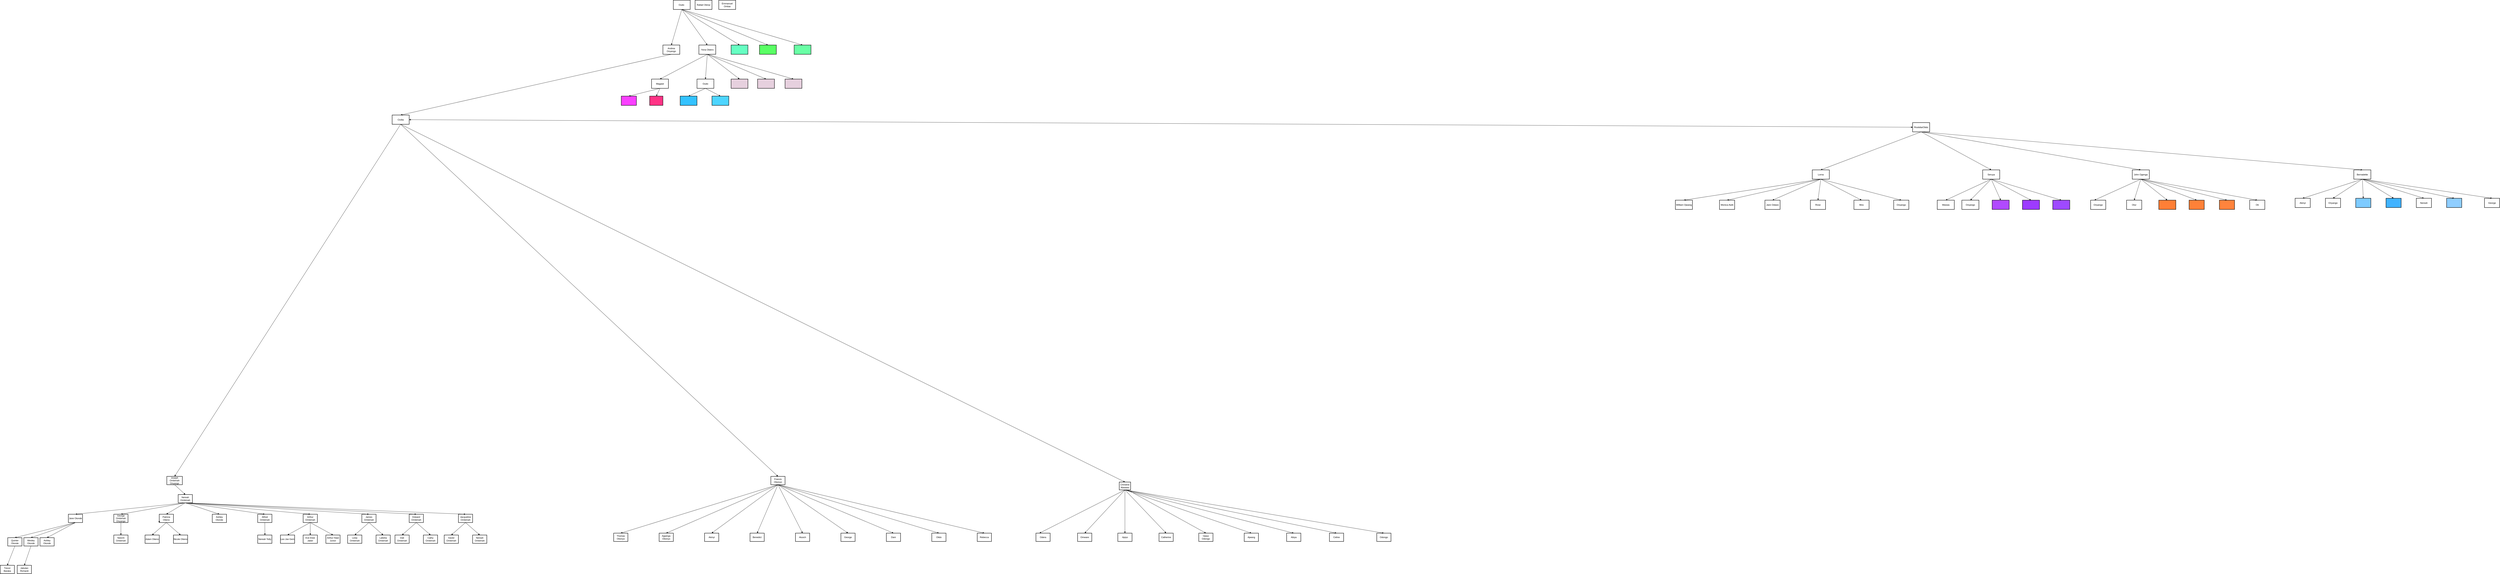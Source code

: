 <mxfile version="25.0.3">
  <diagram name="Page-1" id="JYdTF-gxQg0Iv9MPzBLV">
    <mxGraphModel dx="4251" dy="4984" grid="1" gridSize="10" guides="1" tooltips="1" connect="1" arrows="1" fold="1" page="1" pageScale="1" pageWidth="827" pageHeight="1169" math="0" shadow="0">
      <root>
        <mxCell id="0" />
        <mxCell id="1" parent="0" />
        <mxCell id="2" value="Andrea Onyango" style="whiteSpace=wrap;strokeWidth=2;" parent="1" vertex="1">
          <mxGeometry x="2420" y="-2150" width="89" height="49" as="geometry" />
        </mxCell>
        <mxCell id="3" value="Cicilia" style="whiteSpace=wrap;strokeWidth=2;" parent="1" vertex="1">
          <mxGeometry x="990" y="-1780" width="90" height="49" as="geometry" />
        </mxCell>
        <mxCell id="5" value="Joseph Ombimah Onyango" style="whiteSpace=wrap;strokeWidth=2;" parent="1" vertex="1">
          <mxGeometry x="-200" y="130" width="82" height="44" as="geometry" />
        </mxCell>
        <mxCell id="6" value="Francis Obonyo" style="whiteSpace=wrap;strokeWidth=2;" parent="1" vertex="1">
          <mxGeometry x="2990" y="130" width="75" height="44" as="geometry" />
        </mxCell>
        <mxCell id="Kyfm_cYFZnKpqrGlaWJu-15" value="Christine Abwawo" style="whiteSpace=wrap;strokeWidth=2;" vertex="1" parent="1">
          <mxGeometry x="4830" y="160" width="60" height="41.5" as="geometry" />
        </mxCell>
        <mxCell id="Kyfm_cYFZnKpqrGlaWJu-17" value="" style="endArrow=classic;html=1;rounded=0;exitX=0.5;exitY=1;exitDx=0;exitDy=0;entryX=0.5;entryY=0;entryDx=0;entryDy=0;" edge="1" parent="1" source="3" target="6">
          <mxGeometry width="50" height="50" relative="1" as="geometry">
            <mxPoint x="360" y="260" as="sourcePoint" />
            <mxPoint x="340" y="370" as="targetPoint" />
          </mxGeometry>
        </mxCell>
        <mxCell id="Kyfm_cYFZnKpqrGlaWJu-19" value="" style="endArrow=classic;html=1;rounded=0;entryX=0.5;entryY=0;entryDx=0;entryDy=0;exitX=0.5;exitY=1;exitDx=0;exitDy=0;" edge="1" parent="1" source="3" target="Kyfm_cYFZnKpqrGlaWJu-15">
          <mxGeometry width="50" height="50" relative="1" as="geometry">
            <mxPoint x="190" y="160" as="sourcePoint" />
            <mxPoint x="410" y="210" as="targetPoint" />
          </mxGeometry>
        </mxCell>
        <mxCell id="Kyfm_cYFZnKpqrGlaWJu-20" value="" style="endArrow=classic;html=1;rounded=0;entryX=0.5;entryY=0;entryDx=0;entryDy=0;exitX=0.5;exitY=1;exitDx=0;exitDy=0;" edge="1" parent="1" source="3" target="5">
          <mxGeometry width="50" height="50" relative="1" as="geometry">
            <mxPoint x="190" y="90" as="sourcePoint" />
            <mxPoint x="240" y="220" as="targetPoint" />
          </mxGeometry>
        </mxCell>
        <mxCell id="Kyfm_cYFZnKpqrGlaWJu-21" value="" style="endArrow=classic;html=1;rounded=0;exitX=0.5;exitY=1;exitDx=0;exitDy=0;entryX=0.5;entryY=0;entryDx=0;entryDy=0;" edge="1" parent="1" source="5" target="Kyfm_cYFZnKpqrGlaWJu-22">
          <mxGeometry width="50" height="50" relative="1" as="geometry">
            <mxPoint x="360" y="260" as="sourcePoint" />
            <mxPoint x="49" y="310" as="targetPoint" />
          </mxGeometry>
        </mxCell>
        <mxCell id="Kyfm_cYFZnKpqrGlaWJu-22" value="Nereah Ombimah" style="whiteSpace=wrap;strokeWidth=2;" vertex="1" parent="1">
          <mxGeometry x="-140" y="226" width="75" height="44" as="geometry" />
        </mxCell>
        <mxCell id="Kyfm_cYFZnKpqrGlaWJu-26" value="Jane Otonde" style="whiteSpace=wrap;strokeWidth=2;" vertex="1" parent="1">
          <mxGeometry x="-720" y="330" width="75" height="44" as="geometry" />
        </mxCell>
        <mxCell id="Kyfm_cYFZnKpqrGlaWJu-27" value="George Ombimah Onyango" style="whiteSpace=wrap;strokeWidth=2;" vertex="1" parent="1">
          <mxGeometry x="-480" y="330" width="75" height="44" as="geometry" />
        </mxCell>
        <mxCell id="Kyfm_cYFZnKpqrGlaWJu-28" value="Patricia Otieno" style="whiteSpace=wrap;strokeWidth=2;" vertex="1" parent="1">
          <mxGeometry x="-240" y="330" width="75" height="44" as="geometry" />
        </mxCell>
        <mxCell id="Kyfm_cYFZnKpqrGlaWJu-30" value="Alfred Ombimah" style="whiteSpace=wrap;strokeWidth=2;" vertex="1" parent="1">
          <mxGeometry x="280" y="330" width="75" height="44" as="geometry" />
        </mxCell>
        <mxCell id="Kyfm_cYFZnKpqrGlaWJu-31" value="Arthur Ombimah" style="whiteSpace=wrap;strokeWidth=2;" vertex="1" parent="1">
          <mxGeometry x="520" y="330" width="75" height="44" as="geometry" />
        </mxCell>
        <mxCell id="Kyfm_cYFZnKpqrGlaWJu-32" value="James Ombimah" style="whiteSpace=wrap;strokeWidth=2;" vertex="1" parent="1">
          <mxGeometry x="830" y="330" width="75" height="44" as="geometry" />
        </mxCell>
        <mxCell id="Kyfm_cYFZnKpqrGlaWJu-33" value="Edward Ombimah" style="whiteSpace=wrap;strokeWidth=2;" vertex="1" parent="1">
          <mxGeometry x="1080" y="330" width="75" height="44" as="geometry" />
        </mxCell>
        <mxCell id="Kyfm_cYFZnKpqrGlaWJu-34" value="" style="endArrow=classic;html=1;rounded=0;exitX=0.5;exitY=1;exitDx=0;exitDy=0;entryX=0.5;entryY=0;entryDx=0;entryDy=0;" edge="1" parent="1" source="Kyfm_cYFZnKpqrGlaWJu-22" target="Kyfm_cYFZnKpqrGlaWJu-26">
          <mxGeometry width="50" height="50" relative="1" as="geometry">
            <mxPoint x="220" y="330" as="sourcePoint" />
            <mxPoint x="53" y="400" as="targetPoint" />
          </mxGeometry>
        </mxCell>
        <mxCell id="Kyfm_cYFZnKpqrGlaWJu-39" value="Jacqueline Ombimah" style="whiteSpace=wrap;strokeWidth=2;" vertex="1" parent="1">
          <mxGeometry x="1340" y="330" width="75" height="44" as="geometry" />
        </mxCell>
        <mxCell id="Kyfm_cYFZnKpqrGlaWJu-46" value="" style="endArrow=classic;html=1;rounded=0;exitX=0.5;exitY=1;exitDx=0;exitDy=0;entryX=0.5;entryY=0;entryDx=0;entryDy=0;" edge="1" parent="1" source="Kyfm_cYFZnKpqrGlaWJu-26" target="Kyfm_cYFZnKpqrGlaWJu-49">
          <mxGeometry width="50" height="50" relative="1" as="geometry">
            <mxPoint x="460" y="390" as="sourcePoint" />
            <mxPoint x="58" y="510" as="targetPoint" />
          </mxGeometry>
        </mxCell>
        <mxCell id="Kyfm_cYFZnKpqrGlaWJu-47" value="Ashley Otonde" style="whiteSpace=wrap;strokeWidth=2;" vertex="1" parent="1">
          <mxGeometry x="40" y="330" width="75" height="44" as="geometry" />
        </mxCell>
        <mxCell id="Kyfm_cYFZnKpqrGlaWJu-49" value="Ashley Otonde" style="whiteSpace=wrap;strokeWidth=2;" vertex="1" parent="1">
          <mxGeometry x="-870" y="454" width="75" height="44" as="geometry" />
        </mxCell>
        <mxCell id="Kyfm_cYFZnKpqrGlaWJu-50" value="Wesley Otonde" style="whiteSpace=wrap;strokeWidth=2;" vertex="1" parent="1">
          <mxGeometry x="-955" y="454" width="75" height="44" as="geometry" />
        </mxCell>
        <mxCell id="Kyfm_cYFZnKpqrGlaWJu-52" value="Jabulan&#xa;Richardi" style="whiteSpace=wrap;strokeWidth=2;" vertex="1" parent="1">
          <mxGeometry x="-990" y="600" width="75" height="44" as="geometry" />
        </mxCell>
        <mxCell id="Kyfm_cYFZnKpqrGlaWJu-53" value="" style="endArrow=classic;html=1;rounded=0;entryX=0.5;entryY=0;entryDx=0;entryDy=0;exitX=0.5;exitY=1;exitDx=0;exitDy=0;" edge="1" parent="1" source="Kyfm_cYFZnKpqrGlaWJu-50" target="Kyfm_cYFZnKpqrGlaWJu-52">
          <mxGeometry width="50" height="50" relative="1" as="geometry">
            <mxPoint x="149" y="650" as="sourcePoint" />
            <mxPoint x="199" y="600" as="targetPoint" />
          </mxGeometry>
        </mxCell>
        <mxCell id="Kyfm_cYFZnKpqrGlaWJu-56" value="Quinter Otonde" style="whiteSpace=wrap;strokeWidth=2;" vertex="1" parent="1">
          <mxGeometry x="-1040" y="454" width="75" height="44" as="geometry" />
        </mxCell>
        <mxCell id="Kyfm_cYFZnKpqrGlaWJu-59" value="" style="endArrow=classic;html=1;rounded=0;entryX=0.5;entryY=0;entryDx=0;entryDy=0;exitX=0.5;exitY=1;exitDx=0;exitDy=0;" edge="1" parent="1" source="Kyfm_cYFZnKpqrGlaWJu-22" target="Kyfm_cYFZnKpqrGlaWJu-27">
          <mxGeometry width="50" height="50" relative="1" as="geometry">
            <mxPoint x="-127.5" y="370" as="sourcePoint" />
            <mxPoint x="-77.5" y="320" as="targetPoint" />
          </mxGeometry>
        </mxCell>
        <mxCell id="Kyfm_cYFZnKpqrGlaWJu-61" value="" style="endArrow=classic;html=1;rounded=0;entryX=0.5;entryY=0;entryDx=0;entryDy=0;exitX=0.5;exitY=1;exitDx=0;exitDy=0;" edge="1" parent="1" source="Kyfm_cYFZnKpqrGlaWJu-22" target="Kyfm_cYFZnKpqrGlaWJu-28">
          <mxGeometry width="50" height="50" relative="1" as="geometry">
            <mxPoint x="-92" y="280" as="sourcePoint" />
            <mxPoint x="-122" y="450" as="targetPoint" />
          </mxGeometry>
        </mxCell>
        <mxCell id="Kyfm_cYFZnKpqrGlaWJu-65" value="" style="endArrow=classic;html=1;rounded=0;entryX=0.5;entryY=0;entryDx=0;entryDy=0;exitX=0.5;exitY=1;exitDx=0;exitDy=0;" edge="1" parent="1" source="Kyfm_cYFZnKpqrGlaWJu-22" target="Kyfm_cYFZnKpqrGlaWJu-31">
          <mxGeometry width="50" height="50" relative="1" as="geometry">
            <mxPoint x="-65" y="248" as="sourcePoint" />
            <mxPoint x="110" y="240" as="targetPoint" />
          </mxGeometry>
        </mxCell>
        <mxCell id="Kyfm_cYFZnKpqrGlaWJu-66" value="" style="endArrow=classic;html=1;rounded=0;entryX=0.5;entryY=0;entryDx=0;entryDy=0;exitX=0.5;exitY=1;exitDx=0;exitDy=0;" edge="1" parent="1" source="Kyfm_cYFZnKpqrGlaWJu-22" target="Kyfm_cYFZnKpqrGlaWJu-47">
          <mxGeometry width="50" height="50" relative="1" as="geometry">
            <mxPoint x="60" y="290" as="sourcePoint" />
            <mxPoint x="110" y="240" as="targetPoint" />
          </mxGeometry>
        </mxCell>
        <mxCell id="Kyfm_cYFZnKpqrGlaWJu-67" value="" style="endArrow=classic;html=1;rounded=0;entryX=0.5;entryY=0;entryDx=0;entryDy=0;exitX=0.5;exitY=1;exitDx=0;exitDy=0;" edge="1" parent="1" source="Kyfm_cYFZnKpqrGlaWJu-22" target="Kyfm_cYFZnKpqrGlaWJu-30">
          <mxGeometry width="50" height="50" relative="1" as="geometry">
            <mxPoint x="60" y="290" as="sourcePoint" />
            <mxPoint x="110" y="240" as="targetPoint" />
          </mxGeometry>
        </mxCell>
        <mxCell id="Kyfm_cYFZnKpqrGlaWJu-68" style="edgeStyle=orthogonalEdgeStyle;rounded=0;orthogonalLoop=1;jettySize=auto;html=1;exitX=0.25;exitY=1;exitDx=0;exitDy=0;entryX=0;entryY=0.75;entryDx=0;entryDy=0;" edge="1" parent="1" source="Kyfm_cYFZnKpqrGlaWJu-28" target="Kyfm_cYFZnKpqrGlaWJu-28">
          <mxGeometry relative="1" as="geometry" />
        </mxCell>
        <mxCell id="Kyfm_cYFZnKpqrGlaWJu-69" value="" style="endArrow=classic;html=1;rounded=0;entryX=0.5;entryY=0;entryDx=0;entryDy=0;exitX=0.5;exitY=1;exitDx=0;exitDy=0;" edge="1" parent="1" source="Kyfm_cYFZnKpqrGlaWJu-22" target="Kyfm_cYFZnKpqrGlaWJu-32">
          <mxGeometry width="50" height="50" relative="1" as="geometry">
            <mxPoint x="-92" y="280" as="sourcePoint" />
            <mxPoint x="568" y="340" as="targetPoint" />
          </mxGeometry>
        </mxCell>
        <mxCell id="Kyfm_cYFZnKpqrGlaWJu-70" value="" style="endArrow=classic;html=1;rounded=0;entryX=0.5;entryY=0;entryDx=0;entryDy=0;exitX=0.5;exitY=1;exitDx=0;exitDy=0;" edge="1" parent="1" source="Kyfm_cYFZnKpqrGlaWJu-22" target="Kyfm_cYFZnKpqrGlaWJu-33">
          <mxGeometry width="50" height="50" relative="1" as="geometry">
            <mxPoint x="690" y="400" as="sourcePoint" />
            <mxPoint x="740" y="350" as="targetPoint" />
          </mxGeometry>
        </mxCell>
        <mxCell id="Kyfm_cYFZnKpqrGlaWJu-71" value="" style="endArrow=classic;html=1;rounded=0;entryX=0.5;entryY=0;entryDx=0;entryDy=0;exitX=0.5;exitY=1;exitDx=0;exitDy=0;" edge="1" parent="1" source="Kyfm_cYFZnKpqrGlaWJu-22" target="Kyfm_cYFZnKpqrGlaWJu-39">
          <mxGeometry width="50" height="50" relative="1" as="geometry">
            <mxPoint x="-70" y="480" as="sourcePoint" />
            <mxPoint x="740" y="350" as="targetPoint" />
          </mxGeometry>
        </mxCell>
        <mxCell id="Kyfm_cYFZnKpqrGlaWJu-72" value="" style="endArrow=classic;html=1;rounded=0;exitX=0.5;exitY=1;exitDx=0;exitDy=0;entryX=0.5;entryY=0;entryDx=0;entryDy=0;" edge="1" parent="1" source="Kyfm_cYFZnKpqrGlaWJu-26" target="Kyfm_cYFZnKpqrGlaWJu-50">
          <mxGeometry width="50" height="50" relative="1" as="geometry">
            <mxPoint x="-460" y="620" as="sourcePoint" />
            <mxPoint x="-410" y="570" as="targetPoint" />
          </mxGeometry>
        </mxCell>
        <mxCell id="Kyfm_cYFZnKpqrGlaWJu-73" value="" style="endArrow=classic;html=1;rounded=0;exitX=0.5;exitY=1;exitDx=0;exitDy=0;entryX=0.5;entryY=0;entryDx=0;entryDy=0;" edge="1" parent="1" source="Kyfm_cYFZnKpqrGlaWJu-26" target="Kyfm_cYFZnKpqrGlaWJu-56">
          <mxGeometry width="50" height="50" relative="1" as="geometry">
            <mxPoint x="-460" y="620" as="sourcePoint" />
            <mxPoint x="-410" y="570" as="targetPoint" />
          </mxGeometry>
        </mxCell>
        <mxCell id="Kyfm_cYFZnKpqrGlaWJu-76" value="" style="endArrow=classic;html=1;rounded=0;exitX=0.5;exitY=1;exitDx=0;exitDy=0;entryX=0.5;entryY=0;entryDx=0;entryDy=0;" edge="1" parent="1" source="Kyfm_cYFZnKpqrGlaWJu-56" target="Kyfm_cYFZnKpqrGlaWJu-77">
          <mxGeometry width="50" height="50" relative="1" as="geometry">
            <mxPoint x="-1000" y="670" as="sourcePoint" />
            <mxPoint x="-1002" y="600" as="targetPoint" />
          </mxGeometry>
        </mxCell>
        <mxCell id="Kyfm_cYFZnKpqrGlaWJu-77" value="Trevor Baraka" style="whiteSpace=wrap;strokeWidth=2;" vertex="1" parent="1">
          <mxGeometry x="-1080" y="600" width="75" height="44" as="geometry" />
        </mxCell>
        <mxCell id="Kyfm_cYFZnKpqrGlaWJu-78" value="" style="endArrow=classic;html=1;rounded=0;exitX=0.5;exitY=1;exitDx=0;exitDy=0;entryX=0.5;entryY=0;entryDx=0;entryDy=0;" edge="1" parent="1" source="Kyfm_cYFZnKpqrGlaWJu-27" target="Kyfm_cYFZnKpqrGlaWJu-79">
          <mxGeometry width="50" height="50" relative="1" as="geometry">
            <mxPoint x="-450" y="620" as="sourcePoint" />
            <mxPoint x="-442" y="440" as="targetPoint" />
          </mxGeometry>
        </mxCell>
        <mxCell id="Kyfm_cYFZnKpqrGlaWJu-79" value="Neechi Ombimah" style="whiteSpace=wrap;strokeWidth=2;" vertex="1" parent="1">
          <mxGeometry x="-480" y="440" width="75" height="44" as="geometry" />
        </mxCell>
        <mxCell id="Kyfm_cYFZnKpqrGlaWJu-80" value="" style="endArrow=classic;html=1;rounded=0;entryX=0.5;entryY=0;entryDx=0;entryDy=0;exitX=0.5;exitY=1;exitDx=0;exitDy=0;" edge="1" parent="1" target="Kyfm_cYFZnKpqrGlaWJu-81" source="Kyfm_cYFZnKpqrGlaWJu-28">
          <mxGeometry width="50" height="50" relative="1" as="geometry">
            <mxPoint x="-200" y="400" as="sourcePoint" />
            <mxPoint x="-202" y="440" as="targetPoint" />
          </mxGeometry>
        </mxCell>
        <mxCell id="Kyfm_cYFZnKpqrGlaWJu-81" value="Adam Otieno" style="whiteSpace=wrap;strokeWidth=2;" vertex="1" parent="1">
          <mxGeometry x="-315" y="440" width="75" height="44" as="geometry" />
        </mxCell>
        <mxCell id="Kyfm_cYFZnKpqrGlaWJu-82" value="Nicole Otieno" style="whiteSpace=wrap;strokeWidth=2;" vertex="1" parent="1">
          <mxGeometry x="-165" y="440" width="75" height="44" as="geometry" />
        </mxCell>
        <mxCell id="Kyfm_cYFZnKpqrGlaWJu-83" value="" style="endArrow=classic;html=1;rounded=0;exitX=0.5;exitY=1;exitDx=0;exitDy=0;entryX=0.5;entryY=0;entryDx=0;entryDy=0;" edge="1" parent="1" source="Kyfm_cYFZnKpqrGlaWJu-28" target="Kyfm_cYFZnKpqrGlaWJu-82">
          <mxGeometry width="50" height="50" relative="1" as="geometry">
            <mxPoint x="-170" y="620" as="sourcePoint" />
            <mxPoint x="-120" y="570" as="targetPoint" />
          </mxGeometry>
        </mxCell>
        <mxCell id="Kyfm_cYFZnKpqrGlaWJu-84" value="" style="endArrow=classic;html=1;rounded=0;exitX=0.5;exitY=1;exitDx=0;exitDy=0;" edge="1" parent="1" source="Kyfm_cYFZnKpqrGlaWJu-30">
          <mxGeometry width="50" height="50" relative="1" as="geometry">
            <mxPoint x="260" y="620" as="sourcePoint" />
            <mxPoint x="318" y="440" as="targetPoint" />
          </mxGeometry>
        </mxCell>
        <mxCell id="Kyfm_cYFZnKpqrGlaWJu-85" value="Nereah Totty" style="whiteSpace=wrap;strokeWidth=2;" vertex="1" parent="1">
          <mxGeometry x="280" y="440" width="75" height="44" as="geometry" />
        </mxCell>
        <mxCell id="Kyfm_cYFZnKpqrGlaWJu-86" value="Leo Joe Gem" style="whiteSpace=wrap;strokeWidth=2;" vertex="1" parent="1">
          <mxGeometry x="400" y="440" width="75" height="44" as="geometry" />
        </mxCell>
        <mxCell id="Kyfm_cYFZnKpqrGlaWJu-87" value="Eve Elsie Jaber" style="whiteSpace=wrap;strokeWidth=2;" vertex="1" parent="1">
          <mxGeometry x="520" y="440" width="75" height="44" as="geometry" />
        </mxCell>
        <mxCell id="Kyfm_cYFZnKpqrGlaWJu-88" value="Arthur Hawi Junior" style="whiteSpace=wrap;strokeWidth=2;" vertex="1" parent="1">
          <mxGeometry x="640" y="440" width="75" height="44" as="geometry" />
        </mxCell>
        <mxCell id="Kyfm_cYFZnKpqrGlaWJu-89" value="" style="endArrow=classic;html=1;rounded=0;exitX=0.5;exitY=1;exitDx=0;exitDy=0;entryX=0.5;entryY=0;entryDx=0;entryDy=0;" edge="1" parent="1" source="Kyfm_cYFZnKpqrGlaWJu-31" target="Kyfm_cYFZnKpqrGlaWJu-86">
          <mxGeometry width="50" height="50" relative="1" as="geometry">
            <mxPoint x="280" y="620" as="sourcePoint" />
            <mxPoint x="330" y="570" as="targetPoint" />
          </mxGeometry>
        </mxCell>
        <mxCell id="Kyfm_cYFZnKpqrGlaWJu-90" value="" style="endArrow=classic;html=1;rounded=0;exitX=0.5;exitY=1;exitDx=0;exitDy=0;entryX=0.5;entryY=0;entryDx=0;entryDy=0;" edge="1" parent="1" source="Kyfm_cYFZnKpqrGlaWJu-31" target="Kyfm_cYFZnKpqrGlaWJu-87">
          <mxGeometry width="50" height="50" relative="1" as="geometry">
            <mxPoint x="290" y="630" as="sourcePoint" />
            <mxPoint x="340" y="580" as="targetPoint" />
          </mxGeometry>
        </mxCell>
        <mxCell id="Kyfm_cYFZnKpqrGlaWJu-91" value="" style="endArrow=classic;html=1;rounded=0;exitX=0.5;exitY=1;exitDx=0;exitDy=0;entryX=0.5;entryY=0;entryDx=0;entryDy=0;" edge="1" parent="1" source="Kyfm_cYFZnKpqrGlaWJu-31" target="Kyfm_cYFZnKpqrGlaWJu-88">
          <mxGeometry width="50" height="50" relative="1" as="geometry">
            <mxPoint x="300" y="640" as="sourcePoint" />
            <mxPoint x="350" y="590" as="targetPoint" />
          </mxGeometry>
        </mxCell>
        <mxCell id="Kyfm_cYFZnKpqrGlaWJu-92" value="" style="endArrow=classic;html=1;rounded=0;exitX=0.5;exitY=1;exitDx=0;exitDy=0;entryX=0.5;entryY=0;entryDx=0;entryDy=0;" edge="1" parent="1" source="Kyfm_cYFZnKpqrGlaWJu-32" target="Kyfm_cYFZnKpqrGlaWJu-93">
          <mxGeometry width="50" height="50" relative="1" as="geometry">
            <mxPoint x="730" y="620" as="sourcePoint" />
            <mxPoint x="868" y="440" as="targetPoint" />
          </mxGeometry>
        </mxCell>
        <mxCell id="Kyfm_cYFZnKpqrGlaWJu-93" value="Lesly Ombimah" style="whiteSpace=wrap;strokeWidth=2;" vertex="1" parent="1">
          <mxGeometry x="755" y="440" width="75" height="44" as="geometry" />
        </mxCell>
        <mxCell id="Kyfm_cYFZnKpqrGlaWJu-94" value="Latisha Ombimah" style="whiteSpace=wrap;strokeWidth=2;" vertex="1" parent="1">
          <mxGeometry x="905" y="440" width="75" height="44" as="geometry" />
        </mxCell>
        <mxCell id="Kyfm_cYFZnKpqrGlaWJu-95" value="" style="endArrow=classic;html=1;rounded=0;exitX=0.5;exitY=1;exitDx=0;exitDy=0;entryX=0.5;entryY=0;entryDx=0;entryDy=0;" edge="1" parent="1" source="Kyfm_cYFZnKpqrGlaWJu-32" target="Kyfm_cYFZnKpqrGlaWJu-94">
          <mxGeometry width="50" height="50" relative="1" as="geometry">
            <mxPoint x="878" y="384" as="sourcePoint" />
            <mxPoint x="803" y="450" as="targetPoint" />
          </mxGeometry>
        </mxCell>
        <mxCell id="Kyfm_cYFZnKpqrGlaWJu-96" value="" style="endArrow=classic;html=1;rounded=0;exitX=0.5;exitY=1;exitDx=0;exitDy=0;entryX=0.5;entryY=0;entryDx=0;entryDy=0;" edge="1" parent="1" source="Kyfm_cYFZnKpqrGlaWJu-33" target="Kyfm_cYFZnKpqrGlaWJu-98">
          <mxGeometry width="50" height="50" relative="1" as="geometry">
            <mxPoint x="940" y="620" as="sourcePoint" />
            <mxPoint x="1070" y="420" as="targetPoint" />
          </mxGeometry>
        </mxCell>
        <mxCell id="Kyfm_cYFZnKpqrGlaWJu-97" value="" style="endArrow=classic;html=1;rounded=0;exitX=0.5;exitY=1;exitDx=0;exitDy=0;entryX=0.5;entryY=0;entryDx=0;entryDy=0;" edge="1" parent="1" source="Kyfm_cYFZnKpqrGlaWJu-33" target="Kyfm_cYFZnKpqrGlaWJu-99">
          <mxGeometry width="50" height="50" relative="1" as="geometry">
            <mxPoint x="1128" y="384" as="sourcePoint" />
            <mxPoint x="1200" y="430" as="targetPoint" />
          </mxGeometry>
        </mxCell>
        <mxCell id="Kyfm_cYFZnKpqrGlaWJu-98" value="Dali Ombimah" style="whiteSpace=wrap;strokeWidth=2;" vertex="1" parent="1">
          <mxGeometry x="1005" y="440" width="75" height="44" as="geometry" />
        </mxCell>
        <mxCell id="Kyfm_cYFZnKpqrGlaWJu-99" value="Cathy Ombimah" style="whiteSpace=wrap;strokeWidth=2;" vertex="1" parent="1">
          <mxGeometry x="1155" y="440" width="75" height="44" as="geometry" />
        </mxCell>
        <mxCell id="Kyfm_cYFZnKpqrGlaWJu-100" value="Nereah Ombimah" style="whiteSpace=wrap;strokeWidth=2;" vertex="1" parent="1">
          <mxGeometry x="1415" y="440" width="75" height="44" as="geometry" />
        </mxCell>
        <mxCell id="Kyfm_cYFZnKpqrGlaWJu-101" value="Xavier Ombimah" style="whiteSpace=wrap;strokeWidth=2;" vertex="1" parent="1">
          <mxGeometry x="1265" y="440" width="75" height="44" as="geometry" />
        </mxCell>
        <mxCell id="Kyfm_cYFZnKpqrGlaWJu-102" value="" style="endArrow=classic;html=1;rounded=0;exitX=0.5;exitY=1;exitDx=0;exitDy=0;entryX=0.5;entryY=0;entryDx=0;entryDy=0;" edge="1" parent="1" source="Kyfm_cYFZnKpqrGlaWJu-39" target="Kyfm_cYFZnKpqrGlaWJu-101">
          <mxGeometry width="50" height="50" relative="1" as="geometry">
            <mxPoint x="940" y="620" as="sourcePoint" />
            <mxPoint x="990" y="570" as="targetPoint" />
          </mxGeometry>
        </mxCell>
        <mxCell id="Kyfm_cYFZnKpqrGlaWJu-103" value="" style="endArrow=classic;html=1;rounded=0;exitX=0.5;exitY=1;exitDx=0;exitDy=0;entryX=0.5;entryY=0;entryDx=0;entryDy=0;" edge="1" parent="1" source="Kyfm_cYFZnKpqrGlaWJu-39" target="Kyfm_cYFZnKpqrGlaWJu-100">
          <mxGeometry width="50" height="50" relative="1" as="geometry">
            <mxPoint x="940" y="620" as="sourcePoint" />
            <mxPoint x="990" y="570" as="targetPoint" />
          </mxGeometry>
        </mxCell>
        <mxCell id="Kyfm_cYFZnKpqrGlaWJu-104" value="Benedict" style="whiteSpace=wrap;strokeWidth=2;" vertex="1" parent="1">
          <mxGeometry x="2880" y="430" width="75" height="44" as="geometry" />
        </mxCell>
        <mxCell id="Kyfm_cYFZnKpqrGlaWJu-105" value="Akinyi" style="whiteSpace=wrap;strokeWidth=2;" vertex="1" parent="1">
          <mxGeometry x="2640" y="430" width="75" height="44" as="geometry" />
        </mxCell>
        <mxCell id="Kyfm_cYFZnKpqrGlaWJu-106" value="Thomas Obonyo" style="whiteSpace=wrap;strokeWidth=2;" vertex="1" parent="1">
          <mxGeometry x="2160" y="430" width="75" height="44" as="geometry" />
        </mxCell>
        <mxCell id="Kyfm_cYFZnKpqrGlaWJu-107" value="Aluoch" style="whiteSpace=wrap;strokeWidth=2;" vertex="1" parent="1">
          <mxGeometry x="3120" y="430" width="75" height="44" as="geometry" />
        </mxCell>
        <mxCell id="Kyfm_cYFZnKpqrGlaWJu-108" value="Agwings Obonyo" style="whiteSpace=wrap;strokeWidth=2;" vertex="1" parent="1">
          <mxGeometry x="2400" y="430" width="75" height="44" as="geometry" />
        </mxCell>
        <mxCell id="Kyfm_cYFZnKpqrGlaWJu-109" value="Dani" style="whiteSpace=wrap;strokeWidth=2;" vertex="1" parent="1">
          <mxGeometry x="3600" y="430" width="75" height="44" as="geometry" />
        </mxCell>
        <mxCell id="Kyfm_cYFZnKpqrGlaWJu-110" value="Olido" style="whiteSpace=wrap;strokeWidth=2;" vertex="1" parent="1">
          <mxGeometry x="3840" y="430" width="75" height="44" as="geometry" />
        </mxCell>
        <mxCell id="Kyfm_cYFZnKpqrGlaWJu-111" value="George" style="whiteSpace=wrap;strokeWidth=2;" vertex="1" parent="1">
          <mxGeometry x="3360" y="430" width="75" height="44" as="geometry" />
        </mxCell>
        <mxCell id="Kyfm_cYFZnKpqrGlaWJu-112" value="" style="endArrow=classic;html=1;rounded=0;exitX=0.5;exitY=1;exitDx=0;exitDy=0;entryX=0.5;entryY=0;entryDx=0;entryDy=0;" edge="1" parent="1" source="6" target="Kyfm_cYFZnKpqrGlaWJu-106">
          <mxGeometry width="50" height="50" relative="1" as="geometry">
            <mxPoint x="2200" y="180" as="sourcePoint" />
            <mxPoint x="2250" y="130" as="targetPoint" />
          </mxGeometry>
        </mxCell>
        <mxCell id="Kyfm_cYFZnKpqrGlaWJu-113" value="" style="endArrow=classic;html=1;rounded=0;exitX=0.5;exitY=1;exitDx=0;exitDy=0;entryX=0.5;entryY=0;entryDx=0;entryDy=0;" edge="1" parent="1" source="6" target="Kyfm_cYFZnKpqrGlaWJu-108">
          <mxGeometry width="50" height="50" relative="1" as="geometry">
            <mxPoint x="2200" y="180" as="sourcePoint" />
            <mxPoint x="2250" y="130" as="targetPoint" />
          </mxGeometry>
        </mxCell>
        <mxCell id="Kyfm_cYFZnKpqrGlaWJu-114" value="" style="endArrow=classic;html=1;rounded=0;exitX=0.5;exitY=1;exitDx=0;exitDy=0;entryX=0.5;entryY=0;entryDx=0;entryDy=0;" edge="1" parent="1" source="6" target="Kyfm_cYFZnKpqrGlaWJu-105">
          <mxGeometry width="50" height="50" relative="1" as="geometry">
            <mxPoint x="2200" y="180" as="sourcePoint" />
            <mxPoint x="2250" y="130" as="targetPoint" />
          </mxGeometry>
        </mxCell>
        <mxCell id="Kyfm_cYFZnKpqrGlaWJu-115" value="" style="endArrow=classic;html=1;rounded=0;exitX=0.5;exitY=1;exitDx=0;exitDy=0;entryX=0.5;entryY=0;entryDx=0;entryDy=0;" edge="1" parent="1" source="6" target="Kyfm_cYFZnKpqrGlaWJu-104">
          <mxGeometry width="50" height="50" relative="1" as="geometry">
            <mxPoint x="2200" y="180" as="sourcePoint" />
            <mxPoint x="3010" y="420" as="targetPoint" />
          </mxGeometry>
        </mxCell>
        <mxCell id="Kyfm_cYFZnKpqrGlaWJu-116" value="" style="endArrow=classic;html=1;rounded=0;exitX=0.5;exitY=1;exitDx=0;exitDy=0;entryX=0.5;entryY=0;entryDx=0;entryDy=0;" edge="1" parent="1" source="6" target="Kyfm_cYFZnKpqrGlaWJu-107">
          <mxGeometry width="50" height="50" relative="1" as="geometry">
            <mxPoint x="2200" y="180" as="sourcePoint" />
            <mxPoint x="2250" y="130" as="targetPoint" />
          </mxGeometry>
        </mxCell>
        <mxCell id="Kyfm_cYFZnKpqrGlaWJu-117" value="" style="endArrow=classic;html=1;rounded=0;exitX=0.5;exitY=1;exitDx=0;exitDy=0;entryX=0.5;entryY=0;entryDx=0;entryDy=0;" edge="1" parent="1" source="6" target="Kyfm_cYFZnKpqrGlaWJu-111">
          <mxGeometry width="50" height="50" relative="1" as="geometry">
            <mxPoint x="2200" y="180" as="sourcePoint" />
            <mxPoint x="2250" y="130" as="targetPoint" />
          </mxGeometry>
        </mxCell>
        <mxCell id="Kyfm_cYFZnKpqrGlaWJu-118" value="" style="endArrow=classic;html=1;rounded=0;exitX=0.5;exitY=1;exitDx=0;exitDy=0;entryX=0.5;entryY=0;entryDx=0;entryDy=0;" edge="1" parent="1" source="6" target="Kyfm_cYFZnKpqrGlaWJu-109">
          <mxGeometry width="50" height="50" relative="1" as="geometry">
            <mxPoint x="3080" y="180" as="sourcePoint" />
            <mxPoint x="3130" y="130" as="targetPoint" />
          </mxGeometry>
        </mxCell>
        <mxCell id="Kyfm_cYFZnKpqrGlaWJu-119" value="" style="endArrow=classic;html=1;rounded=0;exitX=0.5;exitY=1;exitDx=0;exitDy=0;entryX=0.5;entryY=0;entryDx=0;entryDy=0;" edge="1" parent="1" source="6" target="Kyfm_cYFZnKpqrGlaWJu-110">
          <mxGeometry width="50" height="50" relative="1" as="geometry">
            <mxPoint x="3080" y="180" as="sourcePoint" />
            <mxPoint x="3130" y="130" as="targetPoint" />
          </mxGeometry>
        </mxCell>
        <mxCell id="Kyfm_cYFZnKpqrGlaWJu-121" value="" style="endArrow=classic;html=1;rounded=0;exitX=0.5;exitY=1;exitDx=0;exitDy=0;entryX=0.5;entryY=0;entryDx=0;entryDy=0;" edge="1" parent="1" source="2" target="3">
          <mxGeometry width="50" height="50" relative="1" as="geometry">
            <mxPoint x="1550" y="290" as="sourcePoint" />
            <mxPoint x="1600" y="240" as="targetPoint" />
          </mxGeometry>
        </mxCell>
        <mxCell id="Kyfm_cYFZnKpqrGlaWJu-123" value="Roslidia/Olido" style="whiteSpace=wrap;strokeWidth=2;" vertex="1" parent="1">
          <mxGeometry x="9020" y="-1740" width="90" height="49" as="geometry" />
        </mxCell>
        <mxCell id="Kyfm_cYFZnKpqrGlaWJu-124" value="" style="endArrow=classic;startArrow=classic;html=1;rounded=0;entryX=0;entryY=0.5;entryDx=0;entryDy=0;exitX=1;exitY=0.5;exitDx=0;exitDy=0;" edge="1" parent="1" source="3" target="Kyfm_cYFZnKpqrGlaWJu-123">
          <mxGeometry width="50" height="50" relative="1" as="geometry">
            <mxPoint x="1770" y="-710" as="sourcePoint" />
            <mxPoint x="1820" y="-760" as="targetPoint" />
          </mxGeometry>
        </mxCell>
        <mxCell id="Kyfm_cYFZnKpqrGlaWJu-128" value="Lorna" style="whiteSpace=wrap;strokeWidth=2;" vertex="1" parent="1">
          <mxGeometry x="8490" y="-1490" width="90" height="49" as="geometry" />
        </mxCell>
        <mxCell id="Kyfm_cYFZnKpqrGlaWJu-129" value="Bernadette" style="whiteSpace=wrap;strokeWidth=2;" vertex="1" parent="1">
          <mxGeometry x="11350" y="-1490" width="90" height="49" as="geometry" />
        </mxCell>
        <mxCell id="Kyfm_cYFZnKpqrGlaWJu-131" value="John Ogenga" style="whiteSpace=wrap;strokeWidth=2;" vertex="1" parent="1">
          <mxGeometry x="10180" y="-1490" width="90" height="49" as="geometry" />
        </mxCell>
        <mxCell id="Kyfm_cYFZnKpqrGlaWJu-132" value="" style="endArrow=classic;html=1;rounded=0;exitX=0.5;exitY=1;exitDx=0;exitDy=0;entryX=0.5;entryY=0;entryDx=0;entryDy=0;" edge="1" parent="1" source="Kyfm_cYFZnKpqrGlaWJu-123" target="Kyfm_cYFZnKpqrGlaWJu-177">
          <mxGeometry width="50" height="50" relative="1" as="geometry">
            <mxPoint x="9360" y="-1310" as="sourcePoint" />
            <mxPoint x="9969" y="-1480" as="targetPoint" />
          </mxGeometry>
        </mxCell>
        <mxCell id="Kyfm_cYFZnKpqrGlaWJu-133" value="" style="endArrow=classic;html=1;rounded=0;entryX=0.5;entryY=0;entryDx=0;entryDy=0;exitX=0.5;exitY=1;exitDx=0;exitDy=0;" edge="1" parent="1" source="Kyfm_cYFZnKpqrGlaWJu-123" target="Kyfm_cYFZnKpqrGlaWJu-128">
          <mxGeometry width="50" height="50" relative="1" as="geometry">
            <mxPoint x="9075" y="-1620" as="sourcePoint" />
            <mxPoint x="9566" y="-1470" as="targetPoint" />
          </mxGeometry>
        </mxCell>
        <mxCell id="Kyfm_cYFZnKpqrGlaWJu-134" value="" style="endArrow=classic;html=1;rounded=0;exitX=0.5;exitY=1;exitDx=0;exitDy=0;entryX=0.5;entryY=0;entryDx=0;entryDy=0;" edge="1" parent="1" source="Kyfm_cYFZnKpqrGlaWJu-123" target="Kyfm_cYFZnKpqrGlaWJu-131">
          <mxGeometry width="50" height="50" relative="1" as="geometry">
            <mxPoint x="9360" y="-1310" as="sourcePoint" />
            <mxPoint x="9410" y="-1360" as="targetPoint" />
          </mxGeometry>
        </mxCell>
        <mxCell id="Kyfm_cYFZnKpqrGlaWJu-135" value="" style="endArrow=classic;html=1;rounded=0;exitX=0.5;exitY=1;exitDx=0;exitDy=0;entryX=0.5;entryY=0;entryDx=0;entryDy=0;" edge="1" parent="1" source="Kyfm_cYFZnKpqrGlaWJu-123" target="Kyfm_cYFZnKpqrGlaWJu-129">
          <mxGeometry width="50" height="50" relative="1" as="geometry">
            <mxPoint x="9360" y="-1310" as="sourcePoint" />
            <mxPoint x="9410" y="-1360" as="targetPoint" />
          </mxGeometry>
        </mxCell>
        <mxCell id="Kyfm_cYFZnKpqrGlaWJu-136" value="William Ojwang" style="whiteSpace=wrap;strokeWidth=2;" vertex="1" parent="1">
          <mxGeometry x="7767" y="-1330" width="90" height="49" as="geometry" />
        </mxCell>
        <mxCell id="Kyfm_cYFZnKpqrGlaWJu-137" value="Monica Awiti" style="whiteSpace=wrap;strokeWidth=2;" vertex="1" parent="1">
          <mxGeometry x="8000" y="-1330" width="80" height="49" as="geometry" />
        </mxCell>
        <mxCell id="Kyfm_cYFZnKpqrGlaWJu-139" value="" style="endArrow=classic;html=1;rounded=0;exitX=0.5;exitY=1;exitDx=0;exitDy=0;entryX=0.5;entryY=0;entryDx=0;entryDy=0;" edge="1" parent="1" source="Kyfm_cYFZnKpqrGlaWJu-128" target="Kyfm_cYFZnKpqrGlaWJu-178">
          <mxGeometry width="50" height="50" relative="1" as="geometry">
            <mxPoint x="9150" y="-1420" as="sourcePoint" />
            <mxPoint x="9165" y="-1350" as="targetPoint" />
          </mxGeometry>
        </mxCell>
        <mxCell id="Kyfm_cYFZnKpqrGlaWJu-140" value="" style="endArrow=classic;html=1;rounded=0;exitX=0.5;exitY=1;exitDx=0;exitDy=0;entryX=0.5;entryY=0;entryDx=0;entryDy=0;" edge="1" parent="1" source="Kyfm_cYFZnKpqrGlaWJu-128" target="Kyfm_cYFZnKpqrGlaWJu-137">
          <mxGeometry width="50" height="50" relative="1" as="geometry">
            <mxPoint x="9150" y="-1420" as="sourcePoint" />
            <mxPoint x="9200" y="-1470" as="targetPoint" />
          </mxGeometry>
        </mxCell>
        <mxCell id="Kyfm_cYFZnKpqrGlaWJu-141" value="" style="endArrow=classic;html=1;rounded=0;exitX=0.5;exitY=1;exitDx=0;exitDy=0;entryX=0.5;entryY=0;entryDx=0;entryDy=0;" edge="1" parent="1" source="Kyfm_cYFZnKpqrGlaWJu-128" target="Kyfm_cYFZnKpqrGlaWJu-136">
          <mxGeometry width="50" height="50" relative="1" as="geometry">
            <mxPoint x="9150" y="-1420" as="sourcePoint" />
            <mxPoint x="9200" y="-1470" as="targetPoint" />
          </mxGeometry>
        </mxCell>
        <mxCell id="Kyfm_cYFZnKpqrGlaWJu-142" value="Yona Obiero" style="whiteSpace=wrap;strokeWidth=2;" vertex="1" parent="1">
          <mxGeometry x="2610" y="-2150" width="89" height="49" as="geometry" />
        </mxCell>
        <mxCell id="Kyfm_cYFZnKpqrGlaWJu-143" value="" style="whiteSpace=wrap;strokeWidth=2;fillColor=#66FFC2;" vertex="1" parent="1">
          <mxGeometry x="2780" y="-2150" width="89" height="49" as="geometry" />
        </mxCell>
        <mxCell id="Kyfm_cYFZnKpqrGlaWJu-144" value="" style="whiteSpace=wrap;strokeWidth=2;fillColor=#59FF64;" vertex="1" parent="1">
          <mxGeometry x="2930" y="-2150" width="89" height="49" as="geometry" />
        </mxCell>
        <mxCell id="Kyfm_cYFZnKpqrGlaWJu-145" value="" style="whiteSpace=wrap;strokeWidth=2;fillColor=#69FFA5;" vertex="1" parent="1">
          <mxGeometry x="3113" y="-2150" width="89" height="49" as="geometry" />
        </mxCell>
        <mxCell id="Kyfm_cYFZnKpqrGlaWJu-146" value="Oudo " style="whiteSpace=wrap;strokeWidth=2;" vertex="1" parent="1">
          <mxGeometry x="2475" y="-2387" width="89" height="49" as="geometry" />
        </mxCell>
        <mxCell id="Kyfm_cYFZnKpqrGlaWJu-147" value="" style="endArrow=classic;html=1;rounded=0;exitX=0.5;exitY=1;exitDx=0;exitDy=0;entryX=0.5;entryY=0;entryDx=0;entryDy=0;" edge="1" parent="1" source="Kyfm_cYFZnKpqrGlaWJu-146" target="2">
          <mxGeometry width="50" height="50" relative="1" as="geometry">
            <mxPoint x="2600" y="-2060" as="sourcePoint" />
            <mxPoint x="2650" y="-2110" as="targetPoint" />
          </mxGeometry>
        </mxCell>
        <mxCell id="Kyfm_cYFZnKpqrGlaWJu-148" value="Rafael Okinyi" style="whiteSpace=wrap;strokeWidth=2;" vertex="1" parent="1">
          <mxGeometry x="2590" y="-2387" width="89" height="49" as="geometry" />
        </mxCell>
        <mxCell id="Kyfm_cYFZnKpqrGlaWJu-149" value="Emmanuel Ombai" style="whiteSpace=wrap;strokeWidth=2;" vertex="1" parent="1">
          <mxGeometry x="2715" y="-2387" width="89" height="49" as="geometry" />
        </mxCell>
        <mxCell id="Kyfm_cYFZnKpqrGlaWJu-150" value="Rebecca" style="whiteSpace=wrap;strokeWidth=2;" vertex="1" parent="1">
          <mxGeometry x="4080" y="430" width="75" height="44" as="geometry" />
        </mxCell>
        <mxCell id="Kyfm_cYFZnKpqrGlaWJu-151" value="" style="endArrow=classic;html=1;rounded=0;exitX=0.5;exitY=1;exitDx=0;exitDy=0;entryX=0.5;entryY=0;entryDx=0;entryDy=0;" edge="1" parent="1" source="6" target="Kyfm_cYFZnKpqrGlaWJu-150">
          <mxGeometry width="50" height="50" relative="1" as="geometry">
            <mxPoint x="3038" y="184" as="sourcePoint" />
            <mxPoint x="3888" y="440" as="targetPoint" />
          </mxGeometry>
        </mxCell>
        <mxCell id="Kyfm_cYFZnKpqrGlaWJu-157" value="Odera" style="whiteSpace=wrap;strokeWidth=2;" vertex="1" parent="1">
          <mxGeometry x="4390" y="430" width="75" height="44" as="geometry" />
        </mxCell>
        <mxCell id="Kyfm_cYFZnKpqrGlaWJu-158" value="Omware" style="whiteSpace=wrap;strokeWidth=2;" vertex="1" parent="1">
          <mxGeometry x="4610" y="430" width="75" height="44" as="geometry" />
        </mxCell>
        <mxCell id="Kyfm_cYFZnKpqrGlaWJu-159" value="Catherine" style="whiteSpace=wrap;strokeWidth=2;" vertex="1" parent="1">
          <mxGeometry x="5040" y="430" width="75" height="44" as="geometry" />
        </mxCell>
        <mxCell id="Kyfm_cYFZnKpqrGlaWJu-160" value="Apiyo" style="whiteSpace=wrap;strokeWidth=2;" vertex="1" parent="1">
          <mxGeometry x="4822.5" y="430" width="75" height="44" as="geometry" />
        </mxCell>
        <mxCell id="Kyfm_cYFZnKpqrGlaWJu-161" value="Opiyo Odongo" style="whiteSpace=wrap;strokeWidth=2;" vertex="1" parent="1">
          <mxGeometry x="5250" y="430" width="75" height="44" as="geometry" />
        </mxCell>
        <mxCell id="Kyfm_cYFZnKpqrGlaWJu-162" value="Ajwang" style="whiteSpace=wrap;strokeWidth=2;" vertex="1" parent="1">
          <mxGeometry x="5490" y="430" width="75" height="44" as="geometry" />
        </mxCell>
        <mxCell id="Kyfm_cYFZnKpqrGlaWJu-163" value="Abiya" style="whiteSpace=wrap;strokeWidth=2;" vertex="1" parent="1">
          <mxGeometry x="5714" y="430" width="75" height="44" as="geometry" />
        </mxCell>
        <mxCell id="Kyfm_cYFZnKpqrGlaWJu-164" value="Odongo" style="whiteSpace=wrap;strokeWidth=2;" vertex="1" parent="1">
          <mxGeometry x="6190" y="430" width="75" height="44" as="geometry" />
        </mxCell>
        <mxCell id="Kyfm_cYFZnKpqrGlaWJu-165" value="Celine" style="whiteSpace=wrap;strokeWidth=2;" vertex="1" parent="1">
          <mxGeometry x="5940" y="430" width="75" height="44" as="geometry" />
        </mxCell>
        <mxCell id="Kyfm_cYFZnKpqrGlaWJu-168" value="" style="endArrow=classic;html=1;rounded=0;entryX=0.5;entryY=0;entryDx=0;entryDy=0;exitX=0.5;exitY=1;exitDx=0;exitDy=0;" edge="1" parent="1" source="Kyfm_cYFZnKpqrGlaWJu-15" target="Kyfm_cYFZnKpqrGlaWJu-165">
          <mxGeometry width="50" height="50" relative="1" as="geometry">
            <mxPoint x="5000" y="228" as="sourcePoint" />
            <mxPoint x="5640" y="374" as="targetPoint" />
          </mxGeometry>
        </mxCell>
        <mxCell id="Kyfm_cYFZnKpqrGlaWJu-169" value="" style="endArrow=classic;html=1;rounded=0;entryX=0.5;entryY=0;entryDx=0;entryDy=0;exitX=0.75;exitY=1;exitDx=0;exitDy=0;" edge="1" parent="1" source="Kyfm_cYFZnKpqrGlaWJu-15" target="Kyfm_cYFZnKpqrGlaWJu-161">
          <mxGeometry width="50" height="50" relative="1" as="geometry">
            <mxPoint x="4540" y="279" as="sourcePoint" />
            <mxPoint x="5180" y="425" as="targetPoint" />
          </mxGeometry>
        </mxCell>
        <mxCell id="Kyfm_cYFZnKpqrGlaWJu-170" value="" style="endArrow=classic;html=1;rounded=0;entryX=0.5;entryY=0;entryDx=0;entryDy=0;exitX=0.5;exitY=1;exitDx=0;exitDy=0;" edge="1" parent="1" source="Kyfm_cYFZnKpqrGlaWJu-15" target="Kyfm_cYFZnKpqrGlaWJu-163">
          <mxGeometry width="50" height="50" relative="1" as="geometry">
            <mxPoint x="4860" y="279" as="sourcePoint" />
            <mxPoint x="5500" y="425" as="targetPoint" />
          </mxGeometry>
        </mxCell>
        <mxCell id="Kyfm_cYFZnKpqrGlaWJu-171" value="" style="endArrow=classic;html=1;rounded=0;entryX=0.5;entryY=0;entryDx=0;entryDy=0;exitX=0.5;exitY=1;exitDx=0;exitDy=0;" edge="1" parent="1" source="Kyfm_cYFZnKpqrGlaWJu-15" target="Kyfm_cYFZnKpqrGlaWJu-159">
          <mxGeometry width="50" height="50" relative="1" as="geometry">
            <mxPoint x="4120" y="260" as="sourcePoint" />
            <mxPoint x="4760" y="406" as="targetPoint" />
          </mxGeometry>
        </mxCell>
        <mxCell id="Kyfm_cYFZnKpqrGlaWJu-172" value="" style="endArrow=classic;html=1;rounded=0;entryX=0.5;entryY=0;entryDx=0;entryDy=0;exitX=0.5;exitY=1;exitDx=0;exitDy=0;" edge="1" parent="1" source="Kyfm_cYFZnKpqrGlaWJu-15" target="Kyfm_cYFZnKpqrGlaWJu-160">
          <mxGeometry width="50" height="50" relative="1" as="geometry">
            <mxPoint x="4300" y="240" as="sourcePoint" />
            <mxPoint x="4940" y="386" as="targetPoint" />
          </mxGeometry>
        </mxCell>
        <mxCell id="Kyfm_cYFZnKpqrGlaWJu-173" value="" style="endArrow=classic;html=1;rounded=0;entryX=0.5;entryY=0;entryDx=0;entryDy=0;exitX=0.5;exitY=1;exitDx=0;exitDy=0;" edge="1" parent="1" source="Kyfm_cYFZnKpqrGlaWJu-15" target="Kyfm_cYFZnKpqrGlaWJu-158">
          <mxGeometry width="50" height="50" relative="1" as="geometry">
            <mxPoint x="4780" y="220" as="sourcePoint" />
            <mxPoint x="4795" y="356" as="targetPoint" />
          </mxGeometry>
        </mxCell>
        <mxCell id="Kyfm_cYFZnKpqrGlaWJu-174" value="" style="endArrow=classic;html=1;rounded=0;entryX=0.25;entryY=0;entryDx=0;entryDy=0;exitX=0.5;exitY=1;exitDx=0;exitDy=0;" edge="1" parent="1" source="Kyfm_cYFZnKpqrGlaWJu-15" target="Kyfm_cYFZnKpqrGlaWJu-157">
          <mxGeometry width="50" height="50" relative="1" as="geometry">
            <mxPoint x="3990" y="220" as="sourcePoint" />
            <mxPoint x="4630" y="366" as="targetPoint" />
          </mxGeometry>
        </mxCell>
        <mxCell id="Kyfm_cYFZnKpqrGlaWJu-175" value="" style="endArrow=classic;html=1;rounded=0;entryX=0.5;entryY=0;entryDx=0;entryDy=0;exitX=0.5;exitY=1;exitDx=0;exitDy=0;" edge="1" parent="1" source="Kyfm_cYFZnKpqrGlaWJu-15" target="Kyfm_cYFZnKpqrGlaWJu-164">
          <mxGeometry width="50" height="50" relative="1" as="geometry">
            <mxPoint x="5040" y="160" as="sourcePoint" />
            <mxPoint x="5800" y="320" as="targetPoint" />
          </mxGeometry>
        </mxCell>
        <mxCell id="Kyfm_cYFZnKpqrGlaWJu-176" value="" style="endArrow=classic;html=1;rounded=0;entryX=0.25;entryY=0;entryDx=0;entryDy=0;exitX=0.5;exitY=1;exitDx=0;exitDy=0;" edge="1" parent="1" source="Kyfm_cYFZnKpqrGlaWJu-131" target="Kyfm_cYFZnKpqrGlaWJu-195">
          <mxGeometry width="50" height="50" relative="1" as="geometry">
            <mxPoint x="8960" y="-1580" as="sourcePoint" />
            <mxPoint x="9120" y="-1434" as="targetPoint" />
          </mxGeometry>
        </mxCell>
        <mxCell id="Kyfm_cYFZnKpqrGlaWJu-177" value="Seruya" style="whiteSpace=wrap;strokeWidth=2;" vertex="1" parent="1">
          <mxGeometry x="9390" y="-1490" width="90" height="49" as="geometry" />
        </mxCell>
        <mxCell id="Kyfm_cYFZnKpqrGlaWJu-178" value="Jack Odawo" style="whiteSpace=wrap;strokeWidth=2;" vertex="1" parent="1">
          <mxGeometry x="8240" y="-1330" width="80" height="49" as="geometry" />
        </mxCell>
        <mxCell id="Kyfm_cYFZnKpqrGlaWJu-179" value="Rose" style="whiteSpace=wrap;strokeWidth=2;" vertex="1" parent="1">
          <mxGeometry x="8480" y="-1330" width="80" height="49" as="geometry" />
        </mxCell>
        <mxCell id="Kyfm_cYFZnKpqrGlaWJu-180" value="Mos" style="whiteSpace=wrap;strokeWidth=2;" vertex="1" parent="1">
          <mxGeometry x="8710" y="-1330" width="80" height="49" as="geometry" />
        </mxCell>
        <mxCell id="Kyfm_cYFZnKpqrGlaWJu-181" value="" style="endArrow=classic;html=1;rounded=0;exitX=0.5;exitY=1;exitDx=0;exitDy=0;entryX=0.5;entryY=0;entryDx=0;entryDy=0;" edge="1" parent="1" source="Kyfm_cYFZnKpqrGlaWJu-128" target="Kyfm_cYFZnKpqrGlaWJu-179">
          <mxGeometry width="50" height="50" relative="1" as="geometry">
            <mxPoint x="8965" y="-1421" as="sourcePoint" />
            <mxPoint x="8995" y="-1340" as="targetPoint" />
          </mxGeometry>
        </mxCell>
        <mxCell id="Kyfm_cYFZnKpqrGlaWJu-182" value="" style="endArrow=classic;html=1;rounded=0;exitX=0.5;exitY=1;exitDx=0;exitDy=0;entryX=0.5;entryY=0;entryDx=0;entryDy=0;" edge="1" parent="1" source="Kyfm_cYFZnKpqrGlaWJu-128" target="Kyfm_cYFZnKpqrGlaWJu-180">
          <mxGeometry width="50" height="50" relative="1" as="geometry">
            <mxPoint x="8975" y="-1411" as="sourcePoint" />
            <mxPoint x="9005" y="-1330" as="targetPoint" />
          </mxGeometry>
        </mxCell>
        <mxCell id="Kyfm_cYFZnKpqrGlaWJu-183" value="Onyango" style="whiteSpace=wrap;strokeWidth=2;" vertex="1" parent="1">
          <mxGeometry x="8920" y="-1330" width="80" height="49" as="geometry" />
        </mxCell>
        <mxCell id="Kyfm_cYFZnKpqrGlaWJu-184" value="" style="endArrow=classic;html=1;rounded=0;exitX=0.5;exitY=1;exitDx=0;exitDy=0;entryX=0.5;entryY=0;entryDx=0;entryDy=0;" edge="1" parent="1" source="Kyfm_cYFZnKpqrGlaWJu-128" target="Kyfm_cYFZnKpqrGlaWJu-183">
          <mxGeometry width="50" height="50" relative="1" as="geometry">
            <mxPoint x="8965" y="-1421" as="sourcePoint" />
            <mxPoint x="9385" y="-1340" as="targetPoint" />
          </mxGeometry>
        </mxCell>
        <mxCell id="Kyfm_cYFZnKpqrGlaWJu-185" value="" style="whiteSpace=wrap;strokeWidth=2;fillColor=#B14AFF;" vertex="1" parent="1">
          <mxGeometry x="9440" y="-1330" width="90" height="49" as="geometry" />
        </mxCell>
        <mxCell id="Kyfm_cYFZnKpqrGlaWJu-186" value="" style="whiteSpace=wrap;strokeWidth=2;fillColor=#9D3BFF;" vertex="1" parent="1">
          <mxGeometry x="9600" y="-1330" width="90" height="49" as="geometry" />
        </mxCell>
        <mxCell id="Kyfm_cYFZnKpqrGlaWJu-187" value="" style="whiteSpace=wrap;strokeWidth=2;fillColor=#9E4AFF;" vertex="1" parent="1">
          <mxGeometry x="9760" y="-1330" width="90" height="49" as="geometry" />
        </mxCell>
        <mxCell id="Kyfm_cYFZnKpqrGlaWJu-188" value="Waswa" style="whiteSpace=wrap;strokeWidth=2;" vertex="1" parent="1">
          <mxGeometry x="9150" y="-1330" width="90" height="49" as="geometry" />
        </mxCell>
        <mxCell id="Kyfm_cYFZnKpqrGlaWJu-189" value="Onyango" style="whiteSpace=wrap;strokeWidth=2;" vertex="1" parent="1">
          <mxGeometry x="9280" y="-1330" width="90" height="49" as="geometry" />
        </mxCell>
        <mxCell id="Kyfm_cYFZnKpqrGlaWJu-190" value="" style="endArrow=classic;html=1;rounded=0;entryX=0.5;entryY=0;entryDx=0;entryDy=0;exitX=0.5;exitY=1;exitDx=0;exitDy=0;" edge="1" parent="1" source="Kyfm_cYFZnKpqrGlaWJu-177" target="Kyfm_cYFZnKpqrGlaWJu-185">
          <mxGeometry width="50" height="50" relative="1" as="geometry">
            <mxPoint x="8970" y="-1570" as="sourcePoint" />
            <mxPoint x="9130" y="-1424" as="targetPoint" />
          </mxGeometry>
        </mxCell>
        <mxCell id="Kyfm_cYFZnKpqrGlaWJu-191" value="" style="endArrow=classic;html=1;rounded=0;entryX=0.5;entryY=0;entryDx=0;entryDy=0;exitX=0.5;exitY=1;exitDx=0;exitDy=0;" edge="1" parent="1" source="Kyfm_cYFZnKpqrGlaWJu-177" target="Kyfm_cYFZnKpqrGlaWJu-186">
          <mxGeometry width="50" height="50" relative="1" as="geometry">
            <mxPoint x="8980" y="-1560" as="sourcePoint" />
            <mxPoint x="9140" y="-1414" as="targetPoint" />
          </mxGeometry>
        </mxCell>
        <mxCell id="Kyfm_cYFZnKpqrGlaWJu-192" value="" style="endArrow=classic;html=1;rounded=0;entryX=0.5;entryY=0;entryDx=0;entryDy=0;exitX=0.5;exitY=1;exitDx=0;exitDy=0;" edge="1" parent="1" source="Kyfm_cYFZnKpqrGlaWJu-177" target="Kyfm_cYFZnKpqrGlaWJu-187">
          <mxGeometry width="50" height="50" relative="1" as="geometry">
            <mxPoint x="8990" y="-1550" as="sourcePoint" />
            <mxPoint x="9150" y="-1404" as="targetPoint" />
          </mxGeometry>
        </mxCell>
        <mxCell id="Kyfm_cYFZnKpqrGlaWJu-193" value="" style="endArrow=classic;html=1;rounded=0;entryX=0.5;entryY=0;entryDx=0;entryDy=0;exitX=0.5;exitY=1;exitDx=0;exitDy=0;" edge="1" parent="1" source="Kyfm_cYFZnKpqrGlaWJu-177" target="Kyfm_cYFZnKpqrGlaWJu-188">
          <mxGeometry width="50" height="50" relative="1" as="geometry">
            <mxPoint x="8970" y="-1570" as="sourcePoint" />
            <mxPoint x="9130" y="-1424" as="targetPoint" />
          </mxGeometry>
        </mxCell>
        <mxCell id="Kyfm_cYFZnKpqrGlaWJu-194" value="" style="endArrow=classic;html=1;rounded=0;entryX=0.5;entryY=0;entryDx=0;entryDy=0;exitX=0.5;exitY=1;exitDx=0;exitDy=0;" edge="1" parent="1" source="Kyfm_cYFZnKpqrGlaWJu-177" target="Kyfm_cYFZnKpqrGlaWJu-189">
          <mxGeometry width="50" height="50" relative="1" as="geometry">
            <mxPoint x="8980" y="-1560" as="sourcePoint" />
            <mxPoint x="9140" y="-1414" as="targetPoint" />
          </mxGeometry>
        </mxCell>
        <mxCell id="Kyfm_cYFZnKpqrGlaWJu-195" value="Onyango" style="whiteSpace=wrap;strokeWidth=2;" vertex="1" parent="1">
          <mxGeometry x="9960" y="-1330" width="80" height="49" as="geometry" />
        </mxCell>
        <mxCell id="Kyfm_cYFZnKpqrGlaWJu-196" value="Otur" style="whiteSpace=wrap;strokeWidth=2;" vertex="1" parent="1">
          <mxGeometry x="10150" y="-1330" width="80" height="49" as="geometry" />
        </mxCell>
        <mxCell id="Kyfm_cYFZnKpqrGlaWJu-197" value="" style="whiteSpace=wrap;strokeWidth=2;fillColor=#FF7F36;" vertex="1" parent="1">
          <mxGeometry x="10320" y="-1330" width="90" height="49" as="geometry" />
        </mxCell>
        <mxCell id="Kyfm_cYFZnKpqrGlaWJu-198" value="" style="whiteSpace=wrap;strokeWidth=2;fillColor=#FF8138;" vertex="1" parent="1">
          <mxGeometry x="10480" y="-1330" width="80" height="49" as="geometry" />
        </mxCell>
        <mxCell id="Kyfm_cYFZnKpqrGlaWJu-199" value="" style="whiteSpace=wrap;strokeWidth=2;fillColor=#FF843D;" vertex="1" parent="1">
          <mxGeometry x="10640" y="-1330" width="80" height="49" as="geometry" />
        </mxCell>
        <mxCell id="Kyfm_cYFZnKpqrGlaWJu-200" value="Oti" style="whiteSpace=wrap;strokeWidth=2;" vertex="1" parent="1">
          <mxGeometry x="10800" y="-1330" width="80" height="49" as="geometry" />
        </mxCell>
        <mxCell id="Kyfm_cYFZnKpqrGlaWJu-201" value="" style="endArrow=classic;html=1;rounded=0;entryX=0.5;entryY=0;entryDx=0;entryDy=0;exitX=0.5;exitY=1;exitDx=0;exitDy=0;" edge="1" parent="1" source="Kyfm_cYFZnKpqrGlaWJu-131" target="Kyfm_cYFZnKpqrGlaWJu-196">
          <mxGeometry width="50" height="50" relative="1" as="geometry">
            <mxPoint x="8970" y="-1570" as="sourcePoint" />
            <mxPoint x="9130" y="-1424" as="targetPoint" />
          </mxGeometry>
        </mxCell>
        <mxCell id="Kyfm_cYFZnKpqrGlaWJu-202" value="" style="endArrow=classic;html=1;rounded=0;entryX=0.5;entryY=0;entryDx=0;entryDy=0;exitX=0.5;exitY=1;exitDx=0;exitDy=0;" edge="1" parent="1" source="Kyfm_cYFZnKpqrGlaWJu-131" target="Kyfm_cYFZnKpqrGlaWJu-200">
          <mxGeometry width="50" height="50" relative="1" as="geometry">
            <mxPoint x="9740" y="-1480" as="sourcePoint" />
            <mxPoint x="10030" y="-1420" as="targetPoint" />
          </mxGeometry>
        </mxCell>
        <mxCell id="Kyfm_cYFZnKpqrGlaWJu-203" value="" style="endArrow=classic;html=1;rounded=0;entryX=0.5;entryY=0;entryDx=0;entryDy=0;exitX=0.5;exitY=1;exitDx=0;exitDy=0;" edge="1" parent="1" source="Kyfm_cYFZnKpqrGlaWJu-131" target="Kyfm_cYFZnKpqrGlaWJu-197">
          <mxGeometry width="50" height="50" relative="1" as="geometry">
            <mxPoint x="9890" y="-1480" as="sourcePoint" />
            <mxPoint x="9150" y="-1404" as="targetPoint" />
          </mxGeometry>
        </mxCell>
        <mxCell id="Kyfm_cYFZnKpqrGlaWJu-204" value="" style="endArrow=classic;html=1;rounded=0;entryX=0.5;entryY=0;entryDx=0;entryDy=0;exitX=0.5;exitY=1;exitDx=0;exitDy=0;" edge="1" parent="1" source="Kyfm_cYFZnKpqrGlaWJu-131" target="Kyfm_cYFZnKpqrGlaWJu-198">
          <mxGeometry width="50" height="50" relative="1" as="geometry">
            <mxPoint x="10235" y="-1431" as="sourcePoint" />
            <mxPoint x="10375" y="-1320" as="targetPoint" />
          </mxGeometry>
        </mxCell>
        <mxCell id="Kyfm_cYFZnKpqrGlaWJu-205" value="" style="endArrow=classic;html=1;rounded=0;entryX=0.5;entryY=0;entryDx=0;entryDy=0;exitX=0.5;exitY=1;exitDx=0;exitDy=0;" edge="1" parent="1" source="Kyfm_cYFZnKpqrGlaWJu-131" target="Kyfm_cYFZnKpqrGlaWJu-199">
          <mxGeometry width="50" height="50" relative="1" as="geometry">
            <mxPoint x="10235" y="-1431" as="sourcePoint" />
            <mxPoint x="10530" y="-1320" as="targetPoint" />
          </mxGeometry>
        </mxCell>
        <mxCell id="Kyfm_cYFZnKpqrGlaWJu-206" value="Akinyi" style="whiteSpace=wrap;strokeWidth=2;" vertex="1" parent="1">
          <mxGeometry x="11040" y="-1340" width="80" height="49" as="geometry" />
        </mxCell>
        <mxCell id="Kyfm_cYFZnKpqrGlaWJu-207" value="Onyango" style="whiteSpace=wrap;strokeWidth=2;" vertex="1" parent="1">
          <mxGeometry x="11200" y="-1340" width="80" height="49" as="geometry" />
        </mxCell>
        <mxCell id="Kyfm_cYFZnKpqrGlaWJu-208" value="" style="whiteSpace=wrap;strokeWidth=2;fillColor=#7DCBFF;" vertex="1" parent="1">
          <mxGeometry x="11360" y="-1340" width="80" height="49" as="geometry" />
        </mxCell>
        <mxCell id="Kyfm_cYFZnKpqrGlaWJu-209" value="" style="whiteSpace=wrap;strokeWidth=2;fillColor=#40B3FF;" vertex="1" parent="1">
          <mxGeometry x="11520" y="-1340" width="80" height="49" as="geometry" />
        </mxCell>
        <mxCell id="Kyfm_cYFZnKpqrGlaWJu-210" value="Nereah" style="whiteSpace=wrap;strokeWidth=2;" vertex="1" parent="1">
          <mxGeometry x="11680" y="-1340" width="80" height="49" as="geometry" />
        </mxCell>
        <mxCell id="Kyfm_cYFZnKpqrGlaWJu-211" value="" style="whiteSpace=wrap;strokeWidth=2;fillColor=#8FCEFF;" vertex="1" parent="1">
          <mxGeometry x="11840" y="-1340" width="80" height="49" as="geometry" />
        </mxCell>
        <mxCell id="Kyfm_cYFZnKpqrGlaWJu-213" value="" style="endArrow=classic;html=1;rounded=0;entryX=0.5;entryY=0;entryDx=0;entryDy=0;exitX=0.5;exitY=1;exitDx=0;exitDy=0;" edge="1" parent="1" source="Kyfm_cYFZnKpqrGlaWJu-129" target="Kyfm_cYFZnKpqrGlaWJu-209">
          <mxGeometry width="50" height="50" relative="1" as="geometry">
            <mxPoint x="10990" y="-1130" as="sourcePoint" />
            <mxPoint x="11230" y="-1039" as="targetPoint" />
          </mxGeometry>
        </mxCell>
        <mxCell id="Kyfm_cYFZnKpqrGlaWJu-214" value="" style="endArrow=classic;html=1;rounded=0;entryX=0.5;entryY=0;entryDx=0;entryDy=0;exitX=0.5;exitY=1;exitDx=0;exitDy=0;" edge="1" parent="1" source="Kyfm_cYFZnKpqrGlaWJu-129" target="Kyfm_cYFZnKpqrGlaWJu-211">
          <mxGeometry width="50" height="50" relative="1" as="geometry">
            <mxPoint x="10850" y="-1421" as="sourcePoint" />
            <mxPoint x="11090" y="-1330" as="targetPoint" />
          </mxGeometry>
        </mxCell>
        <mxCell id="Kyfm_cYFZnKpqrGlaWJu-215" value="" style="endArrow=classic;html=1;rounded=0;entryX=0.5;entryY=0;entryDx=0;entryDy=0;exitX=0.5;exitY=1;exitDx=0;exitDy=0;" edge="1" parent="1" source="Kyfm_cYFZnKpqrGlaWJu-129" target="Kyfm_cYFZnKpqrGlaWJu-206">
          <mxGeometry width="50" height="50" relative="1" as="geometry">
            <mxPoint x="11000" y="-1120" as="sourcePoint" />
            <mxPoint x="11240" y="-1029" as="targetPoint" />
          </mxGeometry>
        </mxCell>
        <mxCell id="Kyfm_cYFZnKpqrGlaWJu-216" value="" style="endArrow=classic;html=1;rounded=0;entryX=0.5;entryY=0;entryDx=0;entryDy=0;exitX=0.5;exitY=1;exitDx=0;exitDy=0;" edge="1" parent="1" source="Kyfm_cYFZnKpqrGlaWJu-129" target="Kyfm_cYFZnKpqrGlaWJu-208">
          <mxGeometry width="50" height="50" relative="1" as="geometry">
            <mxPoint x="11010" y="-1110" as="sourcePoint" />
            <mxPoint x="11250" y="-1019" as="targetPoint" />
          </mxGeometry>
        </mxCell>
        <mxCell id="Kyfm_cYFZnKpqrGlaWJu-217" value="" style="endArrow=classic;html=1;rounded=0;entryX=0.5;entryY=0;entryDx=0;entryDy=0;exitX=0.5;exitY=1;exitDx=0;exitDy=0;" edge="1" parent="1" source="Kyfm_cYFZnKpqrGlaWJu-129" target="Kyfm_cYFZnKpqrGlaWJu-210">
          <mxGeometry width="50" height="50" relative="1" as="geometry">
            <mxPoint x="11020" y="-1100" as="sourcePoint" />
            <mxPoint x="11660" y="-1090" as="targetPoint" />
          </mxGeometry>
        </mxCell>
        <mxCell id="Kyfm_cYFZnKpqrGlaWJu-218" value="" style="endArrow=classic;html=1;rounded=0;entryX=0.5;entryY=0;entryDx=0;entryDy=0;exitX=0.5;exitY=1;exitDx=0;exitDy=0;" edge="1" parent="1" source="Kyfm_cYFZnKpqrGlaWJu-129" target="Kyfm_cYFZnKpqrGlaWJu-207">
          <mxGeometry width="50" height="50" relative="1" as="geometry">
            <mxPoint x="11010" y="-1110" as="sourcePoint" />
            <mxPoint x="11250" y="-1019" as="targetPoint" />
          </mxGeometry>
        </mxCell>
        <mxCell id="Kyfm_cYFZnKpqrGlaWJu-220" value="George" style="whiteSpace=wrap;strokeWidth=2;" vertex="1" parent="1">
          <mxGeometry x="12040" y="-1340" width="80" height="49" as="geometry" />
        </mxCell>
        <mxCell id="Kyfm_cYFZnKpqrGlaWJu-221" value="" style="endArrow=classic;html=1;rounded=0;entryX=0.5;entryY=0;entryDx=0;entryDy=0;exitX=0.5;exitY=1;exitDx=0;exitDy=0;" edge="1" parent="1" source="Kyfm_cYFZnKpqrGlaWJu-129" target="Kyfm_cYFZnKpqrGlaWJu-220">
          <mxGeometry width="50" height="50" relative="1" as="geometry">
            <mxPoint x="11405" y="-1431" as="sourcePoint" />
            <mxPoint x="11890" y="-1330" as="targetPoint" />
          </mxGeometry>
        </mxCell>
        <mxCell id="Kyfm_cYFZnKpqrGlaWJu-222" value="" style="endArrow=classic;html=1;rounded=0;exitX=0.5;exitY=1;exitDx=0;exitDy=0;entryX=0.5;entryY=0;entryDx=0;entryDy=0;" edge="1" parent="1" source="Kyfm_cYFZnKpqrGlaWJu-146" target="Kyfm_cYFZnKpqrGlaWJu-142">
          <mxGeometry width="50" height="50" relative="1" as="geometry">
            <mxPoint x="2530" y="-2328" as="sourcePoint" />
            <mxPoint x="2475" y="-2140" as="targetPoint" />
          </mxGeometry>
        </mxCell>
        <mxCell id="Kyfm_cYFZnKpqrGlaWJu-223" value="" style="endArrow=classic;html=1;rounded=0;entryX=0.5;entryY=0;entryDx=0;entryDy=0;exitX=0.5;exitY=1;exitDx=0;exitDy=0;" edge="1" parent="1" source="Kyfm_cYFZnKpqrGlaWJu-146" target="Kyfm_cYFZnKpqrGlaWJu-143">
          <mxGeometry width="50" height="50" relative="1" as="geometry">
            <mxPoint x="2580" y="-2328" as="sourcePoint" />
            <mxPoint x="2665" y="-2140" as="targetPoint" />
          </mxGeometry>
        </mxCell>
        <mxCell id="Kyfm_cYFZnKpqrGlaWJu-224" value="" style="endArrow=classic;html=1;rounded=0;entryX=0.5;entryY=0;entryDx=0;entryDy=0;exitX=0.5;exitY=1;exitDx=0;exitDy=0;" edge="1" parent="1" source="Kyfm_cYFZnKpqrGlaWJu-146" target="Kyfm_cYFZnKpqrGlaWJu-144">
          <mxGeometry width="50" height="50" relative="1" as="geometry">
            <mxPoint x="2530" y="-2328" as="sourcePoint" />
            <mxPoint x="2835" y="-2140" as="targetPoint" />
          </mxGeometry>
        </mxCell>
        <mxCell id="Kyfm_cYFZnKpqrGlaWJu-225" value="" style="endArrow=classic;html=1;rounded=0;entryX=0.5;entryY=0;entryDx=0;entryDy=0;exitX=0.5;exitY=1;exitDx=0;exitDy=0;" edge="1" parent="1" source="Kyfm_cYFZnKpqrGlaWJu-146" target="Kyfm_cYFZnKpqrGlaWJu-145">
          <mxGeometry width="50" height="50" relative="1" as="geometry">
            <mxPoint x="2530" y="-2328" as="sourcePoint" />
            <mxPoint x="2985" y="-2140" as="targetPoint" />
          </mxGeometry>
        </mxCell>
        <mxCell id="Kyfm_cYFZnKpqrGlaWJu-226" value="" style="endArrow=classic;html=1;rounded=0;entryX=0.5;entryY=0;entryDx=0;entryDy=0;exitX=0.5;exitY=1;exitDx=0;exitDy=0;" edge="1" parent="1" source="Kyfm_cYFZnKpqrGlaWJu-15" target="Kyfm_cYFZnKpqrGlaWJu-162">
          <mxGeometry width="50" height="50" relative="1" as="geometry">
            <mxPoint x="4870" y="212" as="sourcePoint" />
            <mxPoint x="5762" y="440" as="targetPoint" />
          </mxGeometry>
        </mxCell>
        <mxCell id="Kyfm_cYFZnKpqrGlaWJu-227" value="" style="endArrow=classic;html=1;rounded=0;exitX=0.5;exitY=1;exitDx=0;exitDy=0;entryX=0.5;entryY=0;entryDx=0;entryDy=0;" edge="1" parent="1" source="Kyfm_cYFZnKpqrGlaWJu-142" target="Kyfm_cYFZnKpqrGlaWJu-228">
          <mxGeometry width="50" height="50" relative="1" as="geometry">
            <mxPoint x="2530" y="-2328" as="sourcePoint" />
            <mxPoint x="2540" y="-1960" as="targetPoint" />
          </mxGeometry>
        </mxCell>
        <mxCell id="Kyfm_cYFZnKpqrGlaWJu-228" value="Oudo" style="whiteSpace=wrap;strokeWidth=2;" vertex="1" parent="1">
          <mxGeometry x="2600" y="-1970" width="89" height="49" as="geometry" />
        </mxCell>
        <mxCell id="Kyfm_cYFZnKpqrGlaWJu-229" value="Magawi" style="whiteSpace=wrap;strokeWidth=2;" vertex="1" parent="1">
          <mxGeometry x="2360" y="-1970" width="89" height="49" as="geometry" />
        </mxCell>
        <mxCell id="Kyfm_cYFZnKpqrGlaWJu-230" value="" style="whiteSpace=wrap;strokeWidth=2;fillColor=#E6D0DE;" vertex="1" parent="1">
          <mxGeometry x="2780" y="-1970" width="89" height="49" as="geometry" />
        </mxCell>
        <mxCell id="Kyfm_cYFZnKpqrGlaWJu-231" value="" style="whiteSpace=wrap;strokeWidth=2;fillColor=#E6D0DE;" vertex="1" parent="1">
          <mxGeometry x="2920" y="-1970" width="89" height="49" as="geometry" />
        </mxCell>
        <mxCell id="Kyfm_cYFZnKpqrGlaWJu-232" value="" style="whiteSpace=wrap;strokeWidth=2;fillColor=#E6D0DE;" vertex="1" parent="1">
          <mxGeometry x="3065" y="-1970" width="89" height="49" as="geometry" />
        </mxCell>
        <mxCell id="Kyfm_cYFZnKpqrGlaWJu-233" value="" style="endArrow=classic;html=1;rounded=0;exitX=0.5;exitY=1;exitDx=0;exitDy=0;entryX=0.5;entryY=0;entryDx=0;entryDy=0;" edge="1" parent="1" source="Kyfm_cYFZnKpqrGlaWJu-142" target="Kyfm_cYFZnKpqrGlaWJu-229">
          <mxGeometry width="50" height="50" relative="1" as="geometry">
            <mxPoint x="2665" y="-2091" as="sourcePoint" />
            <mxPoint x="2376" y="-1970" as="targetPoint" />
          </mxGeometry>
        </mxCell>
        <mxCell id="Kyfm_cYFZnKpqrGlaWJu-234" value="" style="whiteSpace=wrap;strokeWidth=2;fillColor=#FF3385;" vertex="1" parent="1">
          <mxGeometry x="2350" y="-1880" width="70" height="49" as="geometry" />
        </mxCell>
        <mxCell id="Kyfm_cYFZnKpqrGlaWJu-235" value="" style="whiteSpace=wrap;strokeWidth=2;fillColor=#F940FF;" vertex="1" parent="1">
          <mxGeometry x="2200" y="-1880" width="80" height="49" as="geometry" />
        </mxCell>
        <mxCell id="Kyfm_cYFZnKpqrGlaWJu-236" value="" style="whiteSpace=wrap;strokeWidth=2;fillColor=#33C2FF;" vertex="1" parent="1">
          <mxGeometry x="2511" y="-1880" width="89" height="49" as="geometry" />
        </mxCell>
        <mxCell id="Kyfm_cYFZnKpqrGlaWJu-237" value="" style="whiteSpace=wrap;strokeWidth=2;fillColor=#4DD5FF;" vertex="1" parent="1">
          <mxGeometry x="2679" y="-1880" width="89" height="49" as="geometry" />
        </mxCell>
        <mxCell id="Kyfm_cYFZnKpqrGlaWJu-238" value="" style="endArrow=classic;html=1;rounded=0;exitX=0.5;exitY=1;exitDx=0;exitDy=0;entryX=0.5;entryY=0;entryDx=0;entryDy=0;" edge="1" parent="1" source="Kyfm_cYFZnKpqrGlaWJu-229" target="Kyfm_cYFZnKpqrGlaWJu-234">
          <mxGeometry width="50" height="50" relative="1" as="geometry">
            <mxPoint x="2665" y="-2091" as="sourcePoint" />
            <mxPoint x="2655" y="-1960" as="targetPoint" />
          </mxGeometry>
        </mxCell>
        <mxCell id="Kyfm_cYFZnKpqrGlaWJu-240" value="" style="endArrow=classic;html=1;rounded=0;exitX=0.5;exitY=1;exitDx=0;exitDy=0;entryX=0.5;entryY=0;entryDx=0;entryDy=0;" edge="1" parent="1" source="Kyfm_cYFZnKpqrGlaWJu-229" target="Kyfm_cYFZnKpqrGlaWJu-235">
          <mxGeometry width="50" height="50" relative="1" as="geometry">
            <mxPoint x="2415" y="-1911" as="sourcePoint" />
            <mxPoint x="2395" y="-1870" as="targetPoint" />
          </mxGeometry>
        </mxCell>
        <mxCell id="Kyfm_cYFZnKpqrGlaWJu-241" value="" style="endArrow=classic;html=1;rounded=0;exitX=0.5;exitY=1;exitDx=0;exitDy=0;entryX=0.5;entryY=0;entryDx=0;entryDy=0;" edge="1" parent="1" source="Kyfm_cYFZnKpqrGlaWJu-228" target="Kyfm_cYFZnKpqrGlaWJu-236">
          <mxGeometry width="50" height="50" relative="1" as="geometry">
            <mxPoint x="2415" y="-1911" as="sourcePoint" />
            <mxPoint x="2250" y="-1870" as="targetPoint" />
          </mxGeometry>
        </mxCell>
        <mxCell id="Kyfm_cYFZnKpqrGlaWJu-242" value="" style="endArrow=classic;html=1;rounded=0;exitX=0.5;exitY=1;exitDx=0;exitDy=0;entryX=0.5;entryY=0;entryDx=0;entryDy=0;" edge="1" parent="1" source="Kyfm_cYFZnKpqrGlaWJu-228" target="Kyfm_cYFZnKpqrGlaWJu-237">
          <mxGeometry width="50" height="50" relative="1" as="geometry">
            <mxPoint x="2415" y="-1911" as="sourcePoint" />
            <mxPoint x="2566" y="-1870" as="targetPoint" />
          </mxGeometry>
        </mxCell>
        <mxCell id="Kyfm_cYFZnKpqrGlaWJu-243" value="" style="endArrow=classic;html=1;rounded=0;exitX=0.5;exitY=1;exitDx=0;exitDy=0;entryX=0.5;entryY=0;entryDx=0;entryDy=0;" edge="1" parent="1" source="Kyfm_cYFZnKpqrGlaWJu-142" target="Kyfm_cYFZnKpqrGlaWJu-230">
          <mxGeometry width="50" height="50" relative="1" as="geometry">
            <mxPoint x="2655" y="-1911" as="sourcePoint" />
            <mxPoint x="2566" y="-1870" as="targetPoint" />
          </mxGeometry>
        </mxCell>
        <mxCell id="Kyfm_cYFZnKpqrGlaWJu-244" value="" style="endArrow=classic;html=1;rounded=0;exitX=0.5;exitY=1;exitDx=0;exitDy=0;entryX=0.5;entryY=0;entryDx=0;entryDy=0;" edge="1" parent="1" source="Kyfm_cYFZnKpqrGlaWJu-142" target="Kyfm_cYFZnKpqrGlaWJu-231">
          <mxGeometry width="50" height="50" relative="1" as="geometry">
            <mxPoint x="2665" y="-1901" as="sourcePoint" />
            <mxPoint x="2576" y="-1860" as="targetPoint" />
          </mxGeometry>
        </mxCell>
        <mxCell id="Kyfm_cYFZnKpqrGlaWJu-245" value="" style="endArrow=classic;html=1;rounded=0;exitX=0.5;exitY=1;exitDx=0;exitDy=0;entryX=0.5;entryY=0;entryDx=0;entryDy=0;" edge="1" parent="1" source="Kyfm_cYFZnKpqrGlaWJu-142" target="Kyfm_cYFZnKpqrGlaWJu-232">
          <mxGeometry width="50" height="50" relative="1" as="geometry">
            <mxPoint x="2675" y="-1891" as="sourcePoint" />
            <mxPoint x="2586" y="-1850" as="targetPoint" />
          </mxGeometry>
        </mxCell>
      </root>
    </mxGraphModel>
  </diagram>
</mxfile>

